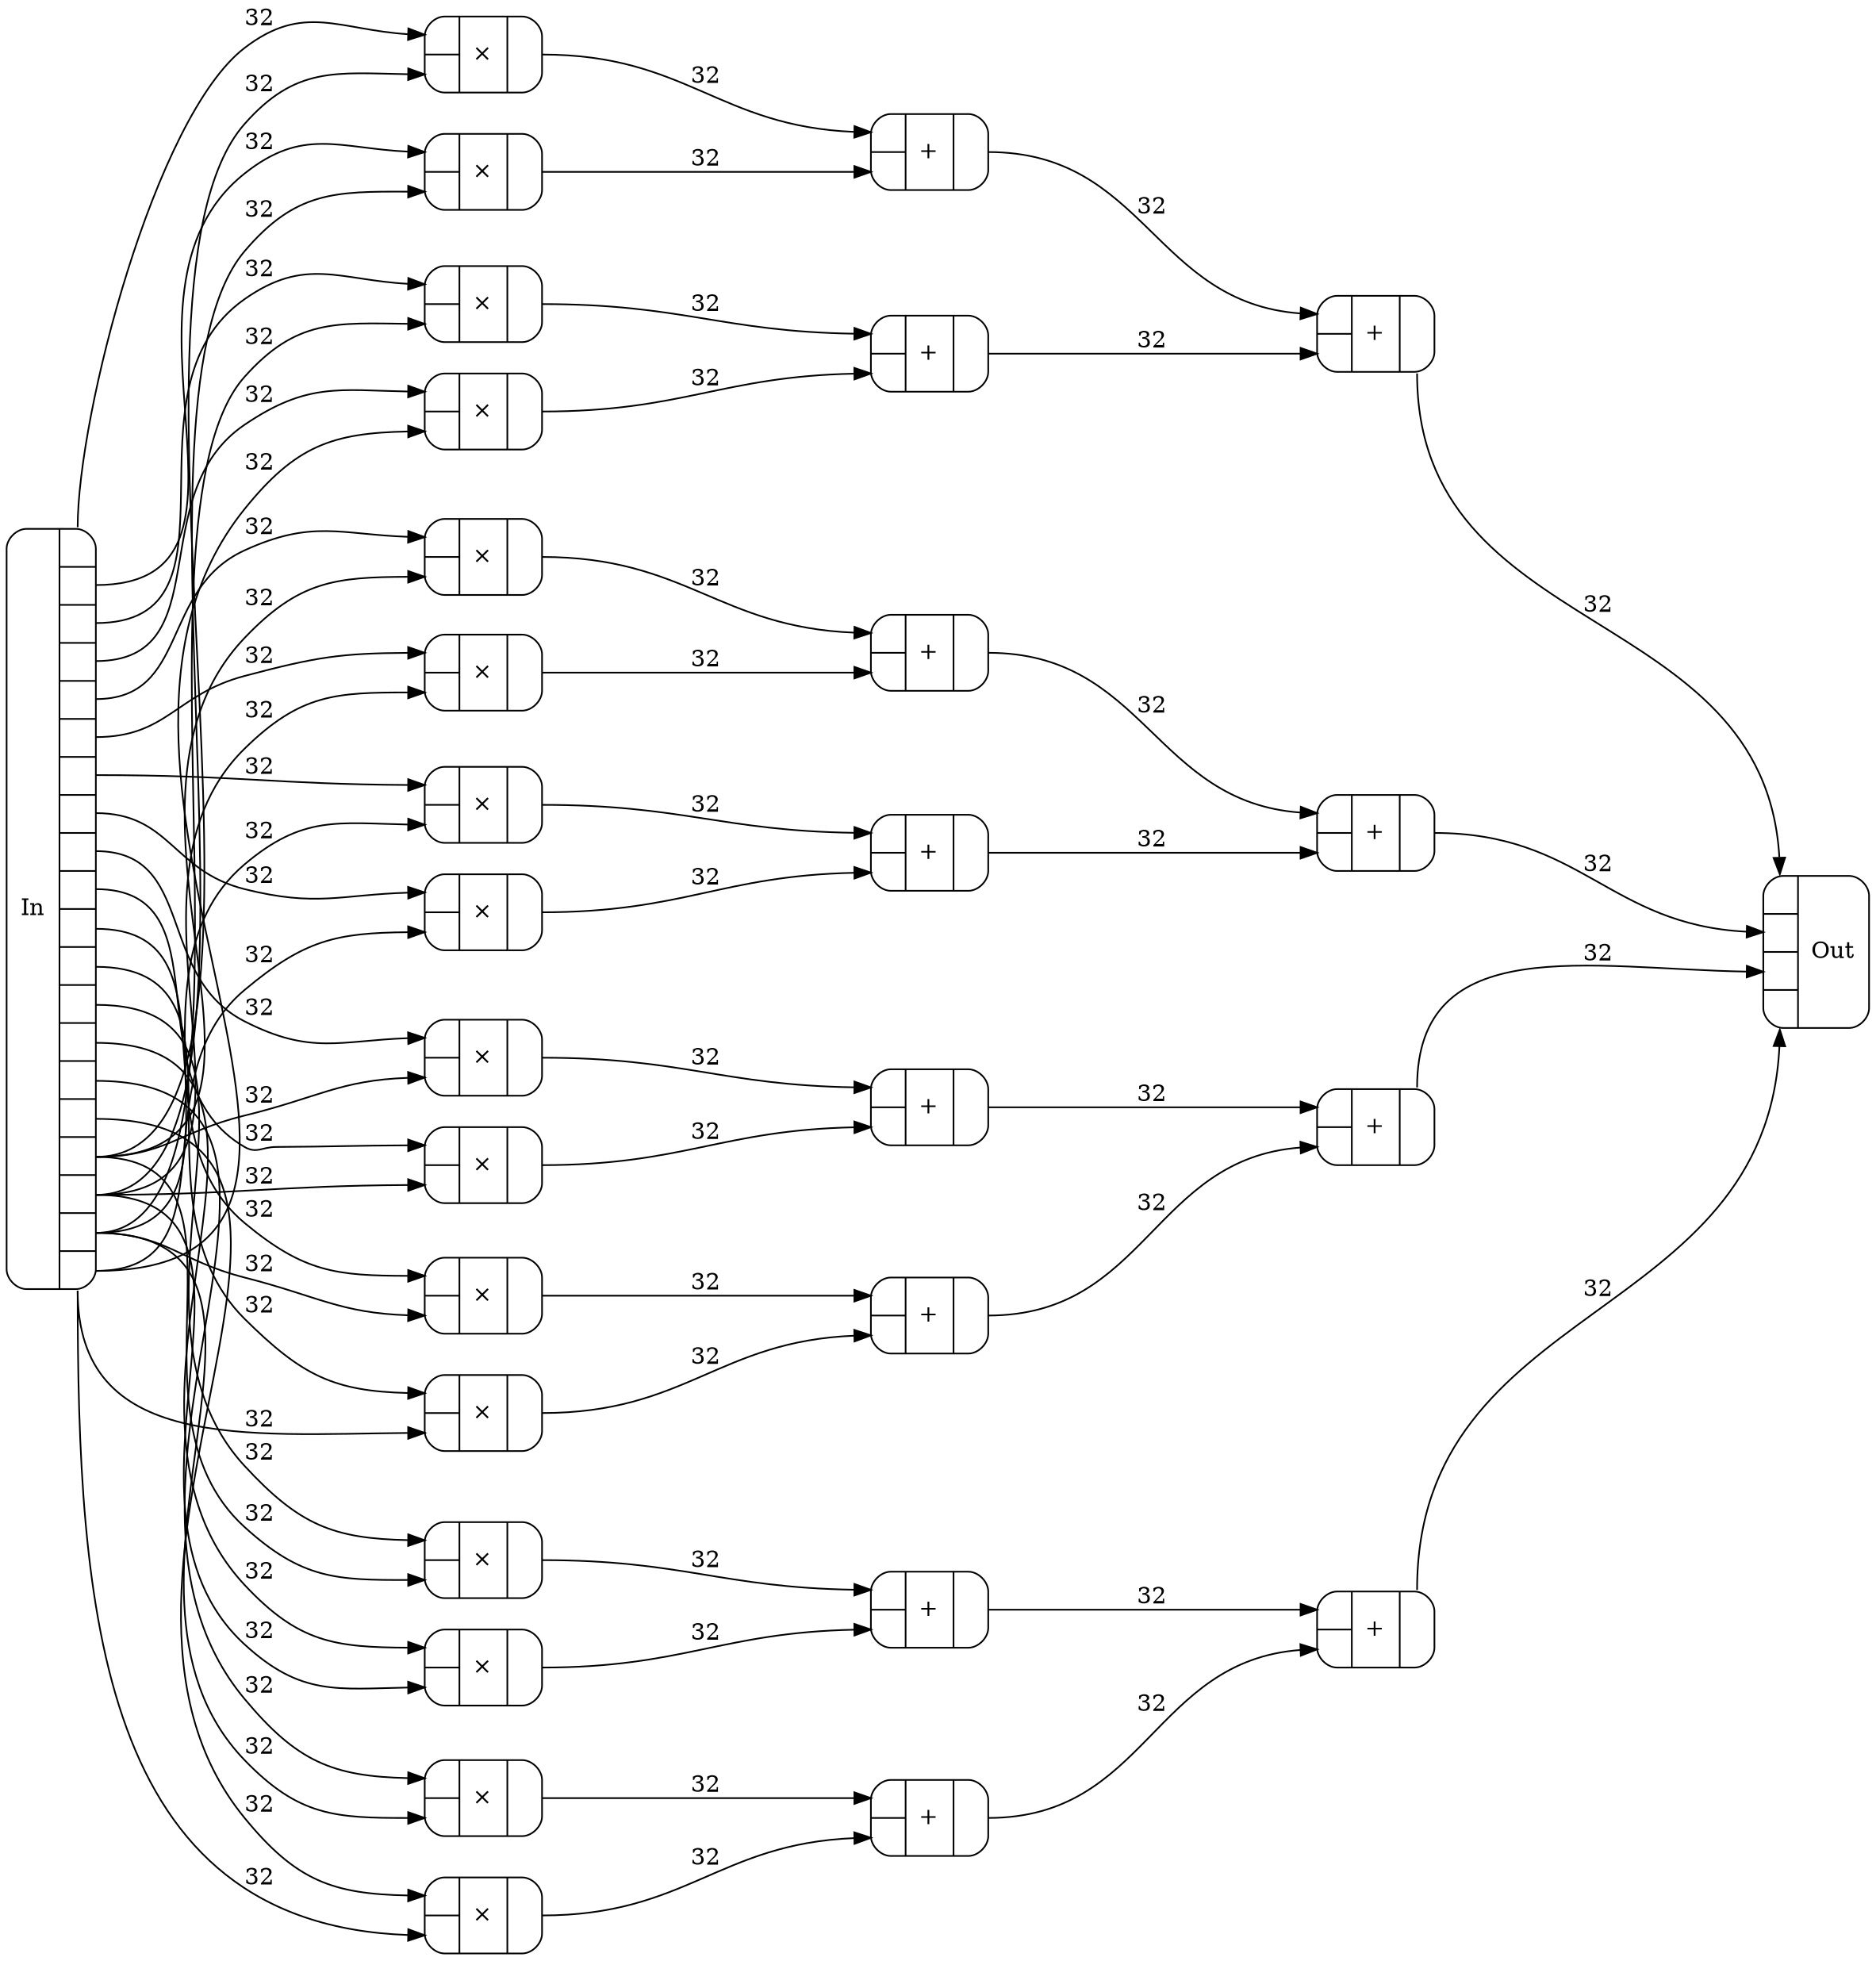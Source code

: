 digraph {
  rankdir=LR;
  node [shape=Mrecord];
  // ratio=1;
  ranksep=2.5;
  c0 [label="{In|{<Out0>|<Out1>|<Out2>|<Out3>|<Out4>|<Out5>|<Out6>|<Out7>|<Out8>|<Out9>|<Out10>|<Out11>|<Out12>|<Out13>|<Out14>|<Out15>|<Out16>|<Out17>|<Out18>|<Out19>}}"];
  c1 [label="{{<In0>|<In1>}|×|{<Out0>}}"];
  c2 [label="{{<In0>|<In1>}|×|{<Out0>}}"];
  c3 [label="{{<In0>|<In1>}|×|{<Out0>}}"];
  c4 [label="{{<In0>|<In1>}|×|{<Out0>}}"];
  c5 [label="{{<In0>|<In1>}|+|{<Out0>}}"];
  c6 [label="{{<In0>|<In1>}|+|{<Out0>}}"];
  c7 [label="{{<In0>|<In1>}|+|{<Out0>}}"];
  c8 [label="{{<In0>|<In1>}|×|{<Out0>}}"];
  c9 [label="{{<In0>|<In1>}|×|{<Out0>}}"];
  c10 [label="{{<In0>|<In1>}|×|{<Out0>}}"];
  c11 [label="{{<In0>|<In1>}|×|{<Out0>}}"];
  c12 [label="{{<In0>|<In1>}|+|{<Out0>}}"];
  c13 [label="{{<In0>|<In1>}|+|{<Out0>}}"];
  c14 [label="{{<In0>|<In1>}|+|{<Out0>}}"];
  c15 [label="{{<In0>|<In1>}|×|{<Out0>}}"];
  c16 [label="{{<In0>|<In1>}|×|{<Out0>}}"];
  c17 [label="{{<In0>|<In1>}|×|{<Out0>}}"];
  c18 [label="{{<In0>|<In1>}|×|{<Out0>}}"];
  c19 [label="{{<In0>|<In1>}|+|{<Out0>}}"];
  c20 [label="{{<In0>|<In1>}|+|{<Out0>}}"];
  c21 [label="{{<In0>|<In1>}|+|{<Out0>}}"];
  c22 [label="{{<In0>|<In1>}|×|{<Out0>}}"];
  c23 [label="{{<In0>|<In1>}|×|{<Out0>}}"];
  c24 [label="{{<In0>|<In1>}|×|{<Out0>}}"];
  c25 [label="{{<In0>|<In1>}|×|{<Out0>}}"];
  c26 [label="{{<In0>|<In1>}|+|{<Out0>}}"];
  c27 [label="{{<In0>|<In1>}|+|{<Out0>}}"];
  c28 [label="{{<In0>|<In1>}|+|{<Out0>}}"];
  c29 [label="{{<In0>|<In1>|<In2>|<In3>}|Out}"];
  c0:Out0 -> c1:In0 [label="32"];
  c0:Out16 -> c1:In1 [label="32"];
  c0:Out1 -> c2:In0 [label="32"];
  c0:Out17 -> c2:In1 [label="32"];
  c0:Out2 -> c3:In0 [label="32"];
  c0:Out18 -> c3:In1 [label="32"];
  c0:Out3 -> c4:In0 [label="32"];
  c0:Out19 -> c4:In1 [label="32"];
  c1:Out0 -> c5:In0 [label="32"];
  c2:Out0 -> c5:In1 [label="32"];
  c3:Out0 -> c6:In0 [label="32"];
  c4:Out0 -> c6:In1 [label="32"];
  c5:Out0 -> c7:In0 [label="32"];
  c6:Out0 -> c7:In1 [label="32"];
  c0:Out4 -> c8:In0 [label="32"];
  c0:Out16 -> c8:In1 [label="32"];
  c0:Out5 -> c9:In0 [label="32"];
  c0:Out17 -> c9:In1 [label="32"];
  c0:Out6 -> c10:In0 [label="32"];
  c0:Out18 -> c10:In1 [label="32"];
  c0:Out7 -> c11:In0 [label="32"];
  c0:Out19 -> c11:In1 [label="32"];
  c8:Out0 -> c12:In0 [label="32"];
  c9:Out0 -> c12:In1 [label="32"];
  c10:Out0 -> c13:In0 [label="32"];
  c11:Out0 -> c13:In1 [label="32"];
  c12:Out0 -> c14:In0 [label="32"];
  c13:Out0 -> c14:In1 [label="32"];
  c0:Out8 -> c15:In0 [label="32"];
  c0:Out16 -> c15:In1 [label="32"];
  c0:Out9 -> c16:In0 [label="32"];
  c0:Out17 -> c16:In1 [label="32"];
  c0:Out10 -> c17:In0 [label="32"];
  c0:Out18 -> c17:In1 [label="32"];
  c0:Out11 -> c18:In0 [label="32"];
  c0:Out19 -> c18:In1 [label="32"];
  c15:Out0 -> c19:In0 [label="32"];
  c16:Out0 -> c19:In1 [label="32"];
  c17:Out0 -> c20:In0 [label="32"];
  c18:Out0 -> c20:In1 [label="32"];
  c19:Out0 -> c21:In0 [label="32"];
  c20:Out0 -> c21:In1 [label="32"];
  c0:Out12 -> c22:In0 [label="32"];
  c0:Out16 -> c22:In1 [label="32"];
  c0:Out13 -> c23:In0 [label="32"];
  c0:Out17 -> c23:In1 [label="32"];
  c0:Out14 -> c24:In0 [label="32"];
  c0:Out18 -> c24:In1 [label="32"];
  c0:Out15 -> c25:In0 [label="32"];
  c0:Out19 -> c25:In1 [label="32"];
  c22:Out0 -> c26:In0 [label="32"];
  c23:Out0 -> c26:In1 [label="32"];
  c24:Out0 -> c27:In0 [label="32"];
  c25:Out0 -> c27:In1 [label="32"];
  c26:Out0 -> c28:In0 [label="32"];
  c27:Out0 -> c28:In1 [label="32"];
  c7:Out0 -> c29:In0 [label="32"];
  c14:Out0 -> c29:In1 [label="32"];
  c21:Out0 -> c29:In2 [label="32"];
  c28:Out0 -> c29:In3 [label="32"];
}
